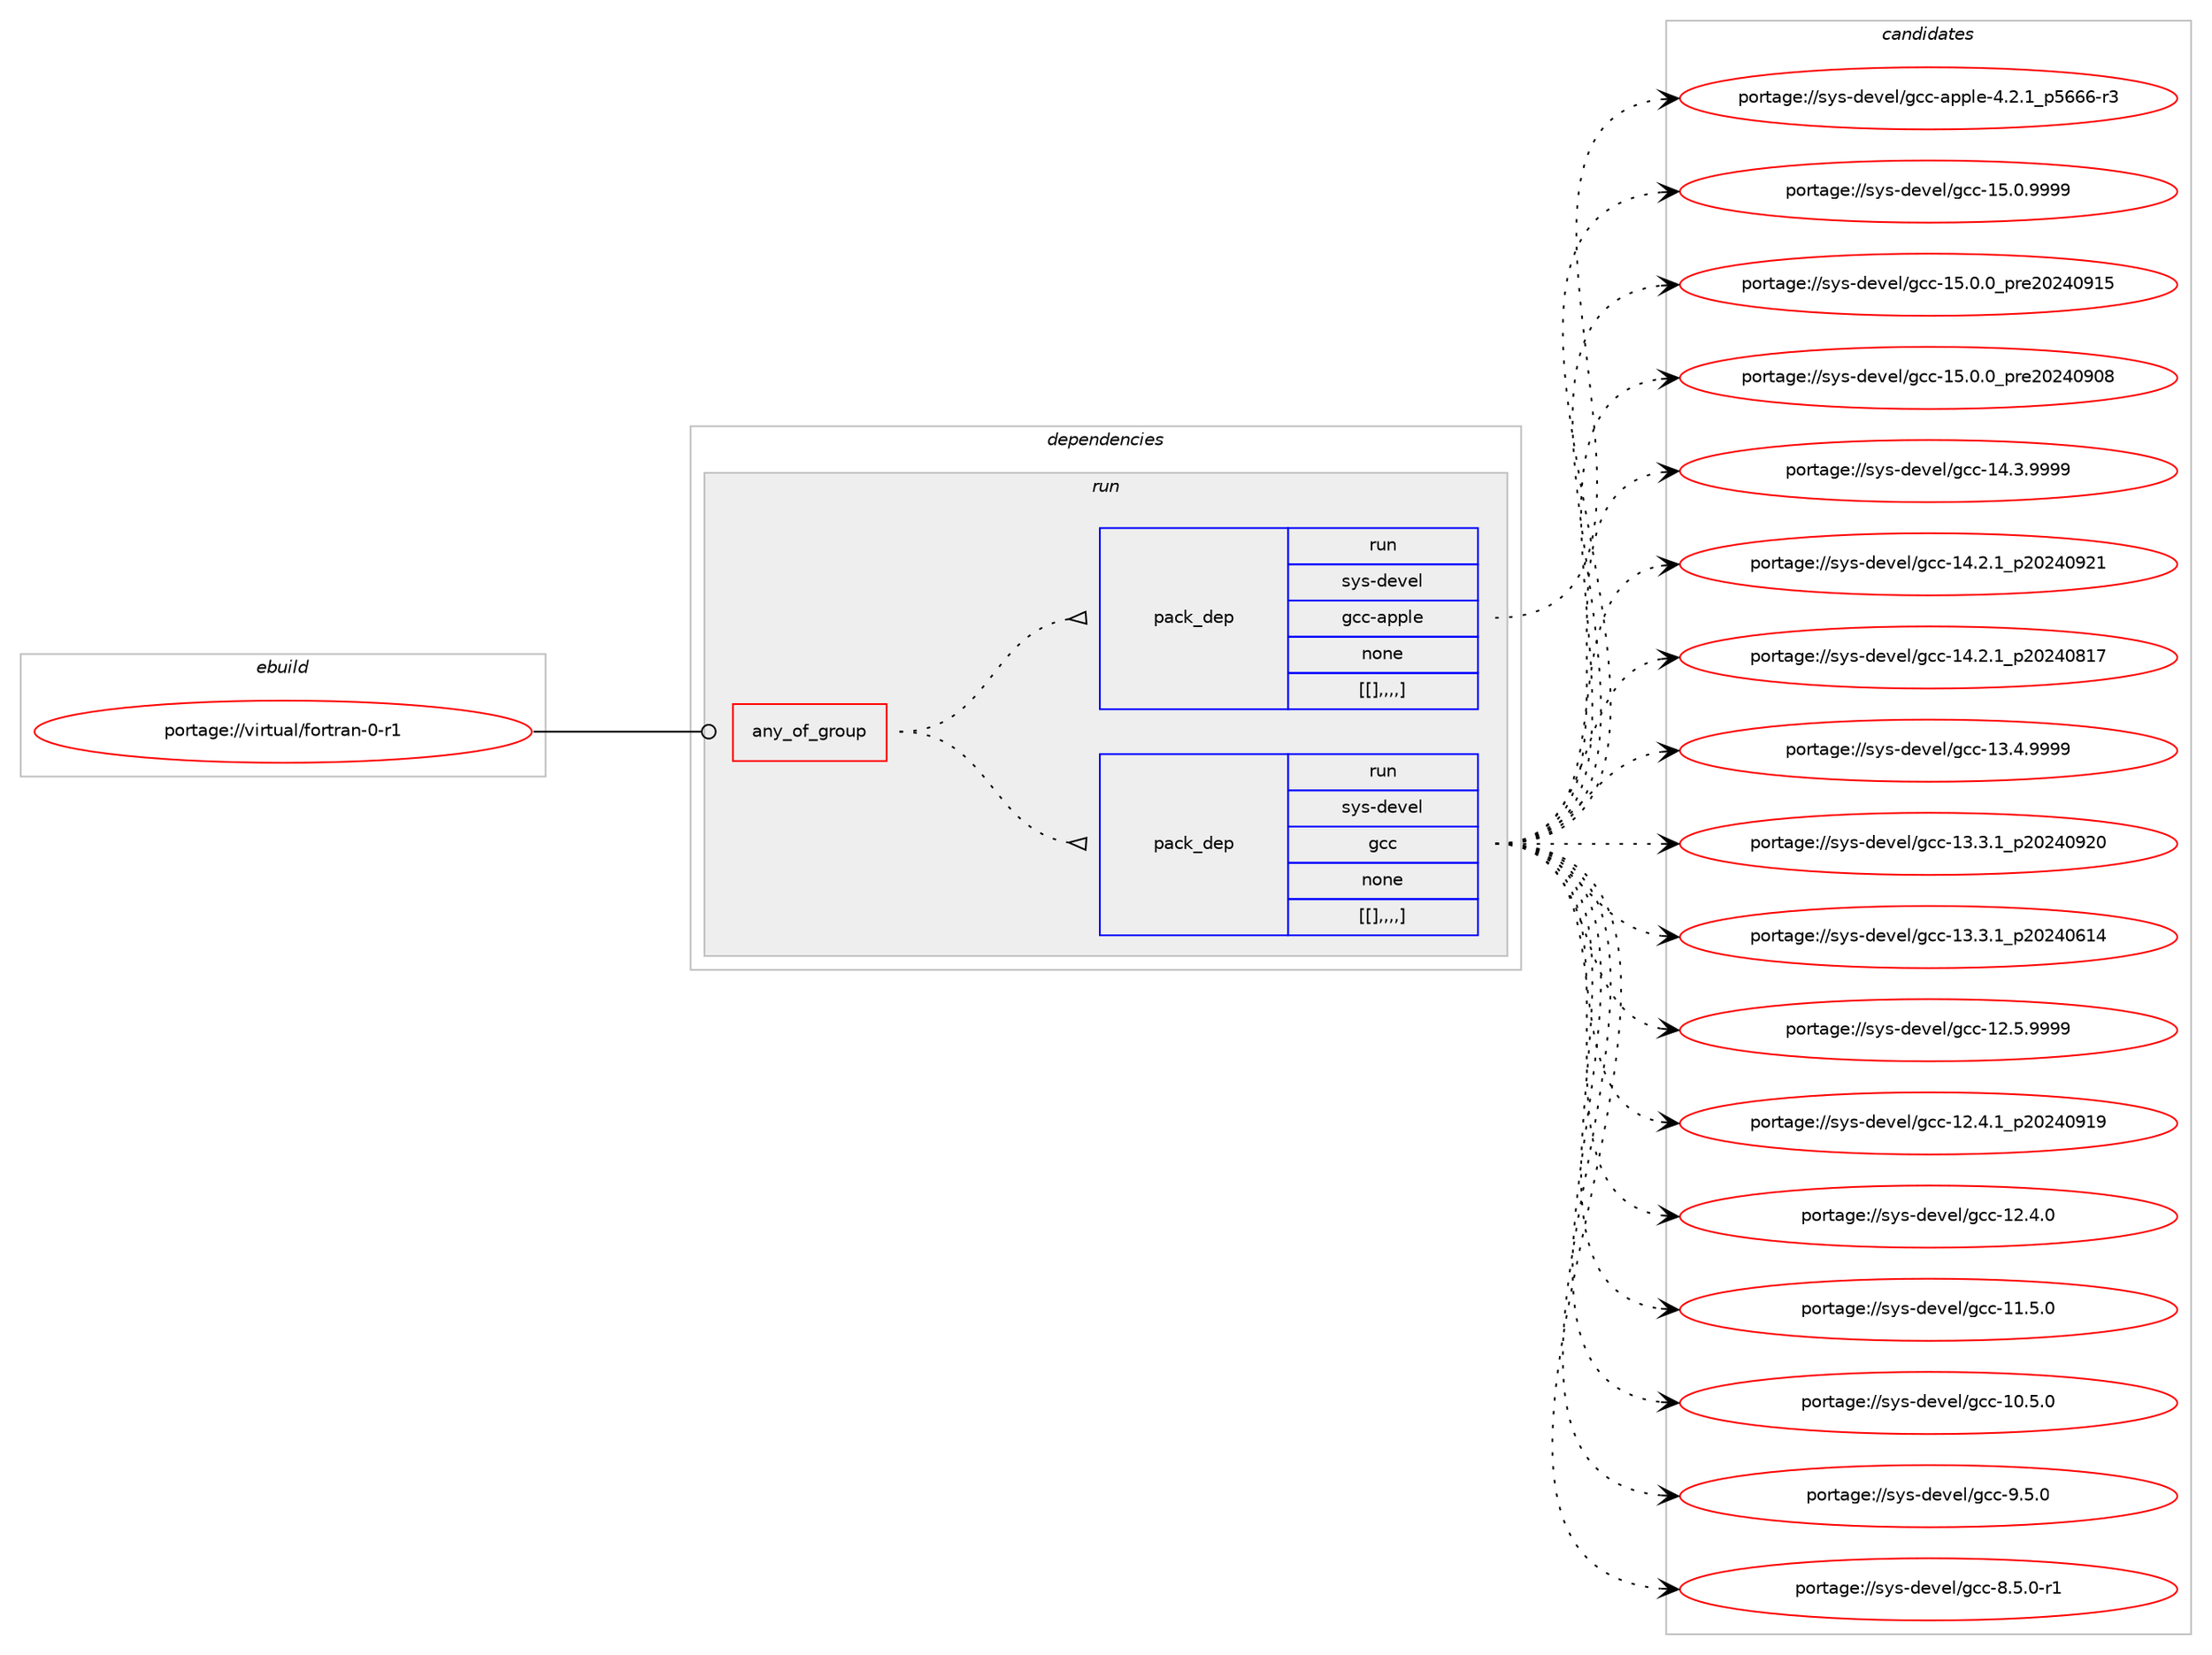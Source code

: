 digraph prolog {

# *************
# Graph options
# *************

newrank=true;
concentrate=true;
compound=true;
graph [rankdir=LR,fontname=Helvetica,fontsize=10,ranksep=1.5];#, ranksep=2.5, nodesep=0.2];
edge  [arrowhead=vee];
node  [fontname=Helvetica,fontsize=10];

# **********
# The ebuild
# **********

subgraph cluster_leftcol {
color=gray;
label=<<i>ebuild</i>>;
id [label="portage://virtual/fortran-0-r1", color=red, width=4, href="../virtual/fortran-0-r1.svg"];
}

# ****************
# The dependencies
# ****************

subgraph cluster_midcol {
color=gray;
label=<<i>dependencies</i>>;
subgraph cluster_compile {
fillcolor="#eeeeee";
style=filled;
label=<<i>compile</i>>;
}
subgraph cluster_compileandrun {
fillcolor="#eeeeee";
style=filled;
label=<<i>compile and run</i>>;
}
subgraph cluster_run {
fillcolor="#eeeeee";
style=filled;
label=<<i>run</i>>;
subgraph any79 {
dependency28365 [label=<<TABLE BORDER="0" CELLBORDER="1" CELLSPACING="0" CELLPADDING="4"><TR><TD CELLPADDING="10">any_of_group</TD></TR></TABLE>>, shape=none, color=red];subgraph pack17708 {
dependency28366 [label=<<TABLE BORDER="0" CELLBORDER="1" CELLSPACING="0" CELLPADDING="4" WIDTH="220"><TR><TD ROWSPAN="6" CELLPADDING="30">pack_dep</TD></TR><TR><TD WIDTH="110">run</TD></TR><TR><TD>sys-devel</TD></TR><TR><TD>gcc</TD></TR><TR><TD>none</TD></TR><TR><TD>[[],,,,]</TD></TR></TABLE>>, shape=none, color=blue];
}
dependency28365:e -> dependency28366:w [weight=20,style="dotted",arrowhead="oinv"];
subgraph pack17709 {
dependency28367 [label=<<TABLE BORDER="0" CELLBORDER="1" CELLSPACING="0" CELLPADDING="4" WIDTH="220"><TR><TD ROWSPAN="6" CELLPADDING="30">pack_dep</TD></TR><TR><TD WIDTH="110">run</TD></TR><TR><TD>sys-devel</TD></TR><TR><TD>gcc-apple</TD></TR><TR><TD>none</TD></TR><TR><TD>[[],,,,]</TD></TR></TABLE>>, shape=none, color=blue];
}
dependency28365:e -> dependency28367:w [weight=20,style="dotted",arrowhead="oinv"];
}
id:e -> dependency28365:w [weight=20,style="solid",arrowhead="odot"];
}
}

# **************
# The candidates
# **************

subgraph cluster_choices {
rank=same;
color=gray;
label=<<i>candidates</i>>;

subgraph choice17708 {
color=black;
nodesep=1;
choice1151211154510010111810110847103999945495346484657575757 [label="portage://sys-devel/gcc-15.0.9999", color=red, width=4,href="../sys-devel/gcc-15.0.9999.svg"];
choice1151211154510010111810110847103999945495346484648951121141015048505248574953 [label="portage://sys-devel/gcc-15.0.0_pre20240915", color=red, width=4,href="../sys-devel/gcc-15.0.0_pre20240915.svg"];
choice1151211154510010111810110847103999945495346484648951121141015048505248574856 [label="portage://sys-devel/gcc-15.0.0_pre20240908", color=red, width=4,href="../sys-devel/gcc-15.0.0_pre20240908.svg"];
choice1151211154510010111810110847103999945495246514657575757 [label="portage://sys-devel/gcc-14.3.9999", color=red, width=4,href="../sys-devel/gcc-14.3.9999.svg"];
choice1151211154510010111810110847103999945495246504649951125048505248575049 [label="portage://sys-devel/gcc-14.2.1_p20240921", color=red, width=4,href="../sys-devel/gcc-14.2.1_p20240921.svg"];
choice1151211154510010111810110847103999945495246504649951125048505248564955 [label="portage://sys-devel/gcc-14.2.1_p20240817", color=red, width=4,href="../sys-devel/gcc-14.2.1_p20240817.svg"];
choice1151211154510010111810110847103999945495146524657575757 [label="portage://sys-devel/gcc-13.4.9999", color=red, width=4,href="../sys-devel/gcc-13.4.9999.svg"];
choice1151211154510010111810110847103999945495146514649951125048505248575048 [label="portage://sys-devel/gcc-13.3.1_p20240920", color=red, width=4,href="../sys-devel/gcc-13.3.1_p20240920.svg"];
choice1151211154510010111810110847103999945495146514649951125048505248544952 [label="portage://sys-devel/gcc-13.3.1_p20240614", color=red, width=4,href="../sys-devel/gcc-13.3.1_p20240614.svg"];
choice1151211154510010111810110847103999945495046534657575757 [label="portage://sys-devel/gcc-12.5.9999", color=red, width=4,href="../sys-devel/gcc-12.5.9999.svg"];
choice1151211154510010111810110847103999945495046524649951125048505248574957 [label="portage://sys-devel/gcc-12.4.1_p20240919", color=red, width=4,href="../sys-devel/gcc-12.4.1_p20240919.svg"];
choice1151211154510010111810110847103999945495046524648 [label="portage://sys-devel/gcc-12.4.0", color=red, width=4,href="../sys-devel/gcc-12.4.0.svg"];
choice1151211154510010111810110847103999945494946534648 [label="portage://sys-devel/gcc-11.5.0", color=red, width=4,href="../sys-devel/gcc-11.5.0.svg"];
choice1151211154510010111810110847103999945494846534648 [label="portage://sys-devel/gcc-10.5.0", color=red, width=4,href="../sys-devel/gcc-10.5.0.svg"];
choice11512111545100101118101108471039999455746534648 [label="portage://sys-devel/gcc-9.5.0", color=red, width=4,href="../sys-devel/gcc-9.5.0.svg"];
choice115121115451001011181011084710399994556465346484511449 [label="portage://sys-devel/gcc-8.5.0-r1", color=red, width=4,href="../sys-devel/gcc-8.5.0-r1.svg"];
dependency28366:e -> choice1151211154510010111810110847103999945495346484657575757:w [style=dotted,weight="100"];
dependency28366:e -> choice1151211154510010111810110847103999945495346484648951121141015048505248574953:w [style=dotted,weight="100"];
dependency28366:e -> choice1151211154510010111810110847103999945495346484648951121141015048505248574856:w [style=dotted,weight="100"];
dependency28366:e -> choice1151211154510010111810110847103999945495246514657575757:w [style=dotted,weight="100"];
dependency28366:e -> choice1151211154510010111810110847103999945495246504649951125048505248575049:w [style=dotted,weight="100"];
dependency28366:e -> choice1151211154510010111810110847103999945495246504649951125048505248564955:w [style=dotted,weight="100"];
dependency28366:e -> choice1151211154510010111810110847103999945495146524657575757:w [style=dotted,weight="100"];
dependency28366:e -> choice1151211154510010111810110847103999945495146514649951125048505248575048:w [style=dotted,weight="100"];
dependency28366:e -> choice1151211154510010111810110847103999945495146514649951125048505248544952:w [style=dotted,weight="100"];
dependency28366:e -> choice1151211154510010111810110847103999945495046534657575757:w [style=dotted,weight="100"];
dependency28366:e -> choice1151211154510010111810110847103999945495046524649951125048505248574957:w [style=dotted,weight="100"];
dependency28366:e -> choice1151211154510010111810110847103999945495046524648:w [style=dotted,weight="100"];
dependency28366:e -> choice1151211154510010111810110847103999945494946534648:w [style=dotted,weight="100"];
dependency28366:e -> choice1151211154510010111810110847103999945494846534648:w [style=dotted,weight="100"];
dependency28366:e -> choice11512111545100101118101108471039999455746534648:w [style=dotted,weight="100"];
dependency28366:e -> choice115121115451001011181011084710399994556465346484511449:w [style=dotted,weight="100"];
}
subgraph choice17709 {
color=black;
nodesep=1;
choice11512111545100101118101108471039999459711211210810145524650464995112535454544511451 [label="portage://sys-devel/gcc-apple-4.2.1_p5666-r3", color=red, width=4,href="../sys-devel/gcc-apple-4.2.1_p5666-r3.svg"];
dependency28367:e -> choice11512111545100101118101108471039999459711211210810145524650464995112535454544511451:w [style=dotted,weight="100"];
}
}

}
